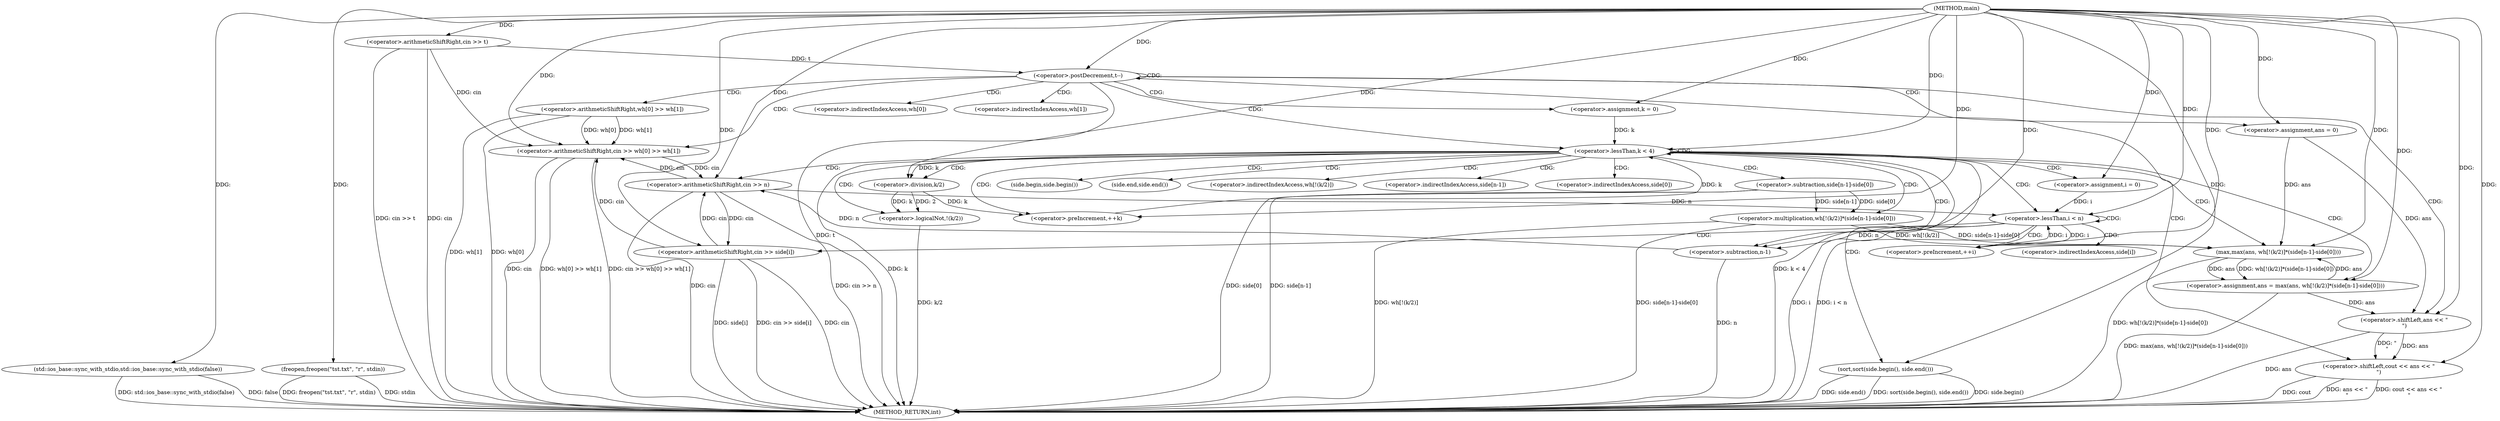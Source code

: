 digraph "main" {  
"1000124" [label = "(METHOD,main)" ]
"1000214" [label = "(METHOD_RETURN,int)" ]
"1000126" [label = "(std::ios_base::sync_with_stdio,std::ios_base::sync_with_stdio(false))" ]
"1000128" [label = "(freopen,freopen(\"tst.txt\", \"r\", stdin))" ]
"1000133" [label = "(<operator>.arithmeticShiftRight,cin >> t)" ]
"1000137" [label = "(<operator>.postDecrement,t--)" ]
"1000141" [label = "(<operator>.arithmeticShiftRight,cin >> wh[0] >> wh[1])" ]
"1000151" [label = "(<operator>.assignment,ans = 0)" ]
"1000209" [label = "(<operator>.shiftLeft,cout << ans << \"\n\")" ]
"1000156" [label = "(<operator>.assignment,k = 0)" ]
"1000159" [label = "(<operator>.lessThan,k < 4)" ]
"1000162" [label = "(<operator>.preIncrement,++k)" ]
"1000143" [label = "(<operator>.arithmeticShiftRight,wh[0] >> wh[1])" ]
"1000166" [label = "(<operator>.arithmeticShiftRight,cin >> n)" ]
"1000186" [label = "(sort,sort(side.begin(), side.end()))" ]
"1000189" [label = "(<operator>.assignment,ans = max(ans, wh[!(k/2)]*(side[n-1]-side[0])))" ]
"1000211" [label = "(<operator>.shiftLeft,ans << \"\n\")" ]
"1000172" [label = "(<operator>.assignment,i = 0)" ]
"1000175" [label = "(<operator>.lessThan,i < n)" ]
"1000178" [label = "(<operator>.preIncrement,++i)" ]
"1000181" [label = "(<operator>.arithmeticShiftRight,cin >> side[i])" ]
"1000191" [label = "(max,max(ans, wh[!(k/2)]*(side[n-1]-side[0])))" ]
"1000193" [label = "(<operator>.multiplication,wh[!(k/2)]*(side[n-1]-side[0]))" ]
"1000200" [label = "(<operator>.subtraction,side[n-1]-side[0])" ]
"1000196" [label = "(<operator>.logicalNot,!(k/2))" ]
"1000197" [label = "(<operator>.division,k/2)" ]
"1000203" [label = "(<operator>.subtraction,n-1)" ]
"1000144" [label = "(<operator>.indirectIndexAccess,wh[0])" ]
"1000147" [label = "(<operator>.indirectIndexAccess,wh[1])" ]
"1000187" [label = "(side.begin,side.begin())" ]
"1000188" [label = "(side.end,side.end())" ]
"1000183" [label = "(<operator>.indirectIndexAccess,side[i])" ]
"1000194" [label = "(<operator>.indirectIndexAccess,wh[!(k/2)])" ]
"1000201" [label = "(<operator>.indirectIndexAccess,side[n-1])" ]
"1000206" [label = "(<operator>.indirectIndexAccess,side[0])" ]
  "1000126" -> "1000214"  [ label = "DDG: std::ios_base::sync_with_stdio(false)"] 
  "1000128" -> "1000214"  [ label = "DDG: freopen(\"tst.txt\", \"r\", stdin)"] 
  "1000133" -> "1000214"  [ label = "DDG: cin"] 
  "1000133" -> "1000214"  [ label = "DDG: cin >> t"] 
  "1000137" -> "1000214"  [ label = "DDG: t"] 
  "1000141" -> "1000214"  [ label = "DDG: cin"] 
  "1000143" -> "1000214"  [ label = "DDG: wh[0]"] 
  "1000143" -> "1000214"  [ label = "DDG: wh[1]"] 
  "1000141" -> "1000214"  [ label = "DDG: wh[0] >> wh[1]"] 
  "1000141" -> "1000214"  [ label = "DDG: cin >> wh[0] >> wh[1]"] 
  "1000159" -> "1000214"  [ label = "DDG: k"] 
  "1000159" -> "1000214"  [ label = "DDG: k < 4"] 
  "1000211" -> "1000214"  [ label = "DDG: ans"] 
  "1000209" -> "1000214"  [ label = "DDG: ans << \"\n\""] 
  "1000209" -> "1000214"  [ label = "DDG: cout << ans << \"\n\""] 
  "1000166" -> "1000214"  [ label = "DDG: cin"] 
  "1000166" -> "1000214"  [ label = "DDG: cin >> n"] 
  "1000175" -> "1000214"  [ label = "DDG: i"] 
  "1000175" -> "1000214"  [ label = "DDG: i < n"] 
  "1000186" -> "1000214"  [ label = "DDG: side.begin()"] 
  "1000186" -> "1000214"  [ label = "DDG: side.end()"] 
  "1000186" -> "1000214"  [ label = "DDG: sort(side.begin(), side.end())"] 
  "1000196" -> "1000214"  [ label = "DDG: k/2"] 
  "1000193" -> "1000214"  [ label = "DDG: wh[!(k/2)]"] 
  "1000203" -> "1000214"  [ label = "DDG: n"] 
  "1000200" -> "1000214"  [ label = "DDG: side[n-1]"] 
  "1000200" -> "1000214"  [ label = "DDG: side[0]"] 
  "1000193" -> "1000214"  [ label = "DDG: side[n-1]-side[0]"] 
  "1000191" -> "1000214"  [ label = "DDG: wh[!(k/2)]*(side[n-1]-side[0])"] 
  "1000189" -> "1000214"  [ label = "DDG: max(ans, wh[!(k/2)]*(side[n-1]-side[0]))"] 
  "1000181" -> "1000214"  [ label = "DDG: cin"] 
  "1000181" -> "1000214"  [ label = "DDG: side[i]"] 
  "1000181" -> "1000214"  [ label = "DDG: cin >> side[i]"] 
  "1000126" -> "1000214"  [ label = "DDG: false"] 
  "1000209" -> "1000214"  [ label = "DDG: cout"] 
  "1000128" -> "1000214"  [ label = "DDG: stdin"] 
  "1000124" -> "1000126"  [ label = "DDG: "] 
  "1000124" -> "1000128"  [ label = "DDG: "] 
  "1000124" -> "1000133"  [ label = "DDG: "] 
  "1000133" -> "1000137"  [ label = "DDG: t"] 
  "1000124" -> "1000137"  [ label = "DDG: "] 
  "1000124" -> "1000151"  [ label = "DDG: "] 
  "1000133" -> "1000141"  [ label = "DDG: cin"] 
  "1000166" -> "1000141"  [ label = "DDG: cin"] 
  "1000181" -> "1000141"  [ label = "DDG: cin"] 
  "1000124" -> "1000141"  [ label = "DDG: "] 
  "1000143" -> "1000141"  [ label = "DDG: wh[1]"] 
  "1000143" -> "1000141"  [ label = "DDG: wh[0]"] 
  "1000124" -> "1000156"  [ label = "DDG: "] 
  "1000124" -> "1000209"  [ label = "DDG: "] 
  "1000211" -> "1000209"  [ label = "DDG: ans"] 
  "1000211" -> "1000209"  [ label = "DDG: \"\n\""] 
  "1000156" -> "1000159"  [ label = "DDG: k"] 
  "1000162" -> "1000159"  [ label = "DDG: k"] 
  "1000124" -> "1000159"  [ label = "DDG: "] 
  "1000197" -> "1000162"  [ label = "DDG: k"] 
  "1000124" -> "1000162"  [ label = "DDG: "] 
  "1000191" -> "1000189"  [ label = "DDG: wh[!(k/2)]*(side[n-1]-side[0])"] 
  "1000191" -> "1000189"  [ label = "DDG: ans"] 
  "1000151" -> "1000211"  [ label = "DDG: ans"] 
  "1000189" -> "1000211"  [ label = "DDG: ans"] 
  "1000124" -> "1000211"  [ label = "DDG: "] 
  "1000141" -> "1000166"  [ label = "DDG: cin"] 
  "1000181" -> "1000166"  [ label = "DDG: cin"] 
  "1000124" -> "1000166"  [ label = "DDG: "] 
  "1000203" -> "1000166"  [ label = "DDG: n"] 
  "1000124" -> "1000172"  [ label = "DDG: "] 
  "1000124" -> "1000186"  [ label = "DDG: "] 
  "1000124" -> "1000189"  [ label = "DDG: "] 
  "1000172" -> "1000175"  [ label = "DDG: i"] 
  "1000178" -> "1000175"  [ label = "DDG: i"] 
  "1000124" -> "1000175"  [ label = "DDG: "] 
  "1000166" -> "1000175"  [ label = "DDG: n"] 
  "1000175" -> "1000178"  [ label = "DDG: i"] 
  "1000124" -> "1000178"  [ label = "DDG: "] 
  "1000151" -> "1000191"  [ label = "DDG: ans"] 
  "1000189" -> "1000191"  [ label = "DDG: ans"] 
  "1000124" -> "1000191"  [ label = "DDG: "] 
  "1000193" -> "1000191"  [ label = "DDG: side[n-1]-side[0]"] 
  "1000193" -> "1000191"  [ label = "DDG: wh[!(k/2)]"] 
  "1000166" -> "1000181"  [ label = "DDG: cin"] 
  "1000124" -> "1000181"  [ label = "DDG: "] 
  "1000200" -> "1000193"  [ label = "DDG: side[n-1]"] 
  "1000200" -> "1000193"  [ label = "DDG: side[0]"] 
  "1000197" -> "1000196"  [ label = "DDG: 2"] 
  "1000197" -> "1000196"  [ label = "DDG: k"] 
  "1000159" -> "1000197"  [ label = "DDG: k"] 
  "1000124" -> "1000197"  [ label = "DDG: "] 
  "1000175" -> "1000203"  [ label = "DDG: n"] 
  "1000124" -> "1000203"  [ label = "DDG: "] 
  "1000137" -> "1000211"  [ label = "CDG: "] 
  "1000137" -> "1000156"  [ label = "CDG: "] 
  "1000137" -> "1000141"  [ label = "CDG: "] 
  "1000137" -> "1000144"  [ label = "CDG: "] 
  "1000137" -> "1000143"  [ label = "CDG: "] 
  "1000137" -> "1000159"  [ label = "CDG: "] 
  "1000137" -> "1000137"  [ label = "CDG: "] 
  "1000137" -> "1000147"  [ label = "CDG: "] 
  "1000137" -> "1000151"  [ label = "CDG: "] 
  "1000137" -> "1000209"  [ label = "CDG: "] 
  "1000159" -> "1000200"  [ label = "CDG: "] 
  "1000159" -> "1000191"  [ label = "CDG: "] 
  "1000159" -> "1000197"  [ label = "CDG: "] 
  "1000159" -> "1000186"  [ label = "CDG: "] 
  "1000159" -> "1000166"  [ label = "CDG: "] 
  "1000159" -> "1000172"  [ label = "CDG: "] 
  "1000159" -> "1000189"  [ label = "CDG: "] 
  "1000159" -> "1000196"  [ label = "CDG: "] 
  "1000159" -> "1000188"  [ label = "CDG: "] 
  "1000159" -> "1000206"  [ label = "CDG: "] 
  "1000159" -> "1000159"  [ label = "CDG: "] 
  "1000159" -> "1000203"  [ label = "CDG: "] 
  "1000159" -> "1000175"  [ label = "CDG: "] 
  "1000159" -> "1000201"  [ label = "CDG: "] 
  "1000159" -> "1000193"  [ label = "CDG: "] 
  "1000159" -> "1000194"  [ label = "CDG: "] 
  "1000159" -> "1000162"  [ label = "CDG: "] 
  "1000159" -> "1000187"  [ label = "CDG: "] 
  "1000175" -> "1000183"  [ label = "CDG: "] 
  "1000175" -> "1000178"  [ label = "CDG: "] 
  "1000175" -> "1000175"  [ label = "CDG: "] 
  "1000175" -> "1000181"  [ label = "CDG: "] 
}

